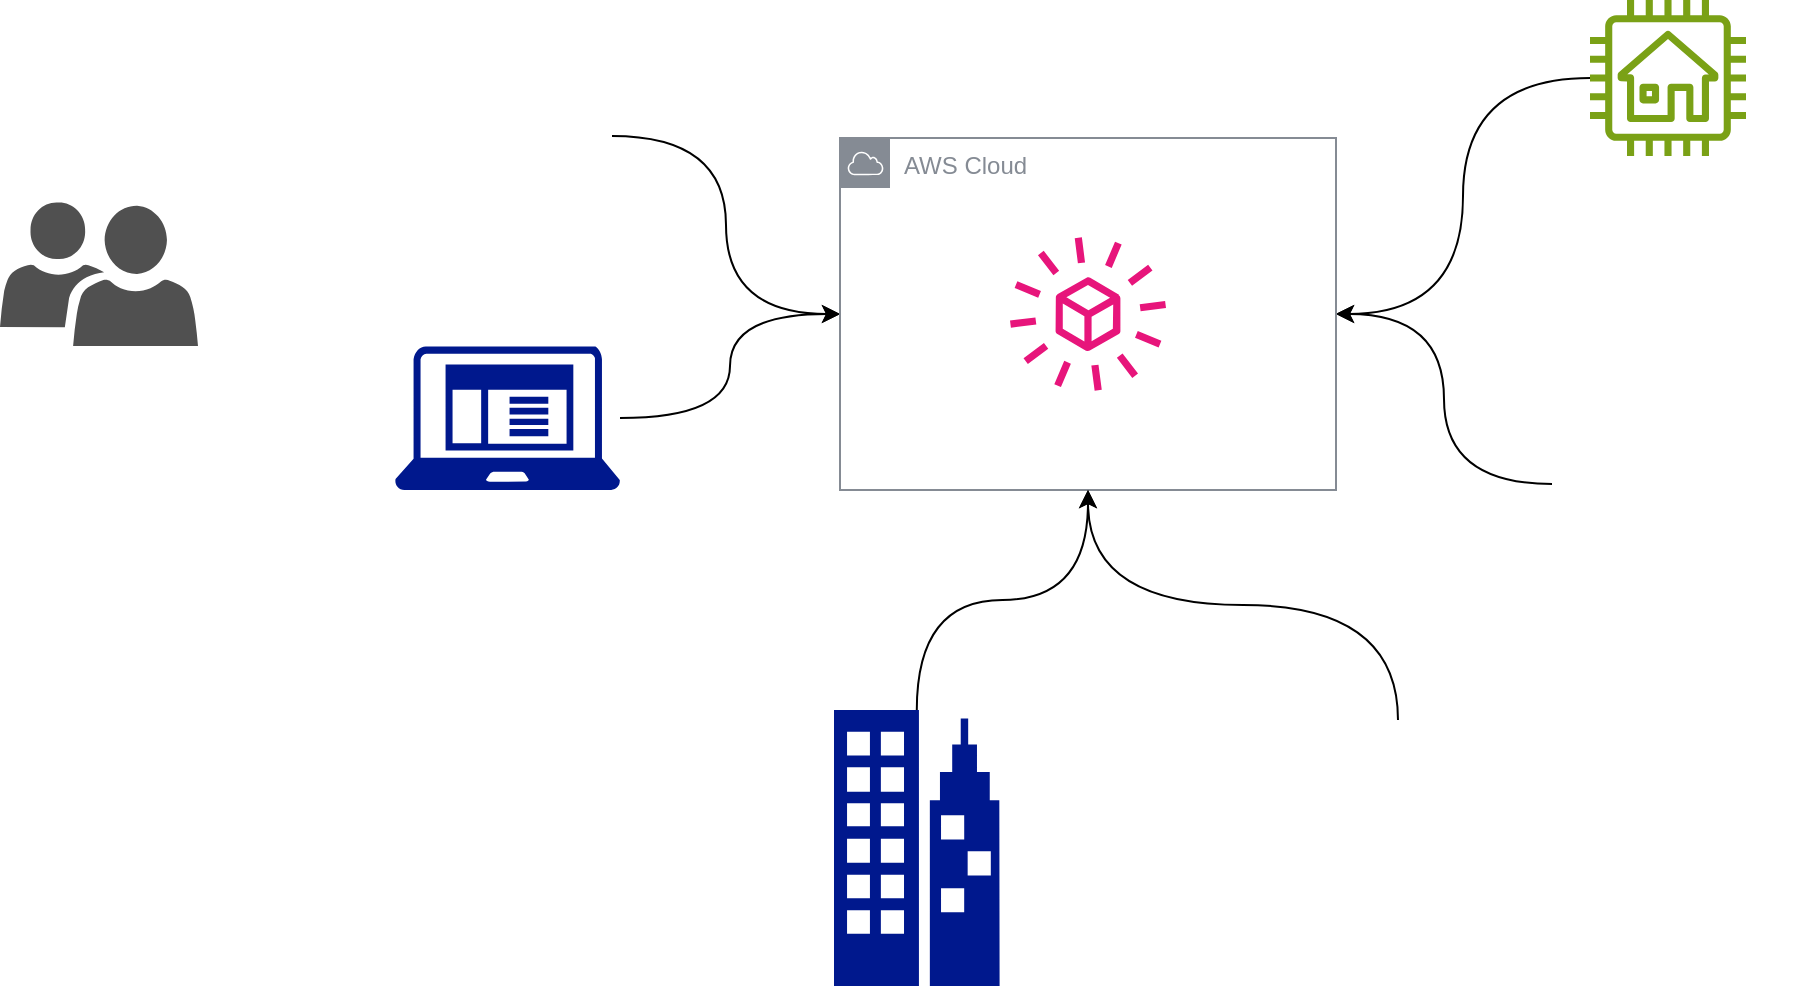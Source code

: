 <mxfile version="22.1.21" type="github">
  <diagram name="Página-1" id="C5syuHeXyJQQJyi5ZcAi">
    <mxGraphModel dx="2083" dy="1203" grid="0" gridSize="10" guides="1" tooltips="1" connect="1" arrows="1" fold="1" page="0" pageScale="1" pageWidth="850" pageHeight="1100" math="0" shadow="0">
      <root>
        <mxCell id="0" />
        <mxCell id="1" parent="0" />
        <mxCell id="SpPwOq43HysEisvclOw7-18" style="edgeStyle=orthogonalEdgeStyle;rounded=0;orthogonalLoop=1;jettySize=auto;html=1;curved=1;" edge="1" parent="1" source="SpPwOq43HysEisvclOw7-10" target="SpPwOq43HysEisvclOw7-46">
          <mxGeometry relative="1" as="geometry">
            <mxPoint x="-299.444" y="-292" as="targetPoint" />
          </mxGeometry>
        </mxCell>
        <mxCell id="SpPwOq43HysEisvclOw7-10" value="" style="shape=image;html=1;verticalAlign=top;verticalLabelPosition=bottom;labelBackgroundColor=#ffffff;imageAspect=0;aspect=fixed;image=https://cdn0.iconfinder.com/data/icons/devices-42/1600/Watch_2-128.png" vertex="1" parent="1">
          <mxGeometry x="-599" y="-236" width="128" height="128" as="geometry" />
        </mxCell>
        <mxCell id="SpPwOq43HysEisvclOw7-48" style="edgeStyle=orthogonalEdgeStyle;rounded=0;orthogonalLoop=1;jettySize=auto;html=1;curved=1;" edge="1" parent="1" source="SpPwOq43HysEisvclOw7-14" target="SpPwOq43HysEisvclOw7-46">
          <mxGeometry relative="1" as="geometry" />
        </mxCell>
        <mxCell id="SpPwOq43HysEisvclOw7-14" value="" style="sketch=0;outlineConnect=0;fontColor=#232F3E;gradientColor=none;fillColor=#7AA116;strokeColor=none;dashed=0;verticalLabelPosition=bottom;verticalAlign=top;align=center;html=1;fontSize=12;fontStyle=0;aspect=fixed;pointerEvents=1;shape=mxgraph.aws4.house;" vertex="1" parent="1">
          <mxGeometry x="18" y="-240" width="78" height="78" as="geometry" />
        </mxCell>
        <mxCell id="SpPwOq43HysEisvclOw7-49" style="edgeStyle=orthogonalEdgeStyle;rounded=0;orthogonalLoop=1;jettySize=auto;html=1;curved=1;" edge="1" parent="1" source="SpPwOq43HysEisvclOw7-15" target="SpPwOq43HysEisvclOw7-46">
          <mxGeometry relative="1" as="geometry" />
        </mxCell>
        <mxCell id="SpPwOq43HysEisvclOw7-15" value="" style="shape=image;html=1;verticalAlign=top;verticalLabelPosition=bottom;labelBackgroundColor=#ffffff;imageAspect=0;aspect=fixed;image=https://cdn0.iconfinder.com/data/icons/christmas-free-icon-pack/128/store-128.png" vertex="1" parent="1">
          <mxGeometry x="-1" y="-62" width="128" height="128" as="geometry" />
        </mxCell>
        <mxCell id="SpPwOq43HysEisvclOw7-47" style="edgeStyle=orthogonalEdgeStyle;rounded=0;orthogonalLoop=1;jettySize=auto;html=1;curved=1;" edge="1" parent="1" source="SpPwOq43HysEisvclOw7-21" target="SpPwOq43HysEisvclOw7-46">
          <mxGeometry relative="1" as="geometry" />
        </mxCell>
        <mxCell id="SpPwOq43HysEisvclOw7-21" value="" style="sketch=0;aspect=fixed;pointerEvents=1;shadow=0;dashed=0;html=1;strokeColor=none;labelPosition=center;verticalLabelPosition=bottom;verticalAlign=top;align=center;fillColor=#00188D;shape=mxgraph.mscae.enterprise.client_application" vertex="1" parent="1">
          <mxGeometry x="-579.5" y="-67" width="112.5" height="72" as="geometry" />
        </mxCell>
        <mxCell id="SpPwOq43HysEisvclOw7-46" value="AWS Cloud" style="sketch=0;outlineConnect=0;gradientColor=none;html=1;whiteSpace=wrap;fontSize=12;fontStyle=0;shape=mxgraph.aws4.group;grIcon=mxgraph.aws4.group_aws_cloud;strokeColor=#858B94;fillColor=none;verticalAlign=top;align=left;spacingLeft=30;fontColor=#858B94;dashed=0;" vertex="1" parent="1">
          <mxGeometry x="-357" y="-171" width="248" height="176" as="geometry" />
        </mxCell>
        <mxCell id="SpPwOq43HysEisvclOw7-52" style="edgeStyle=orthogonalEdgeStyle;rounded=0;orthogonalLoop=1;jettySize=auto;html=1;curved=1;" edge="1" parent="1" source="SpPwOq43HysEisvclOw7-50" target="SpPwOq43HysEisvclOw7-46">
          <mxGeometry relative="1" as="geometry" />
        </mxCell>
        <mxCell id="SpPwOq43HysEisvclOw7-50" value="" style="sketch=0;aspect=fixed;pointerEvents=1;shadow=0;dashed=0;html=1;strokeColor=none;labelPosition=center;verticalLabelPosition=bottom;verticalAlign=top;align=center;fillColor=#00188D;shape=mxgraph.azure.enterprise" vertex="1" parent="1">
          <mxGeometry x="-360" y="115" width="82.8" height="138" as="geometry" />
        </mxCell>
        <mxCell id="SpPwOq43HysEisvclOw7-59" style="edgeStyle=orthogonalEdgeStyle;rounded=0;orthogonalLoop=1;jettySize=auto;html=1;curved=1;" edge="1" parent="1" source="SpPwOq43HysEisvclOw7-58" target="SpPwOq43HysEisvclOw7-46">
          <mxGeometry relative="1" as="geometry" />
        </mxCell>
        <mxCell id="SpPwOq43HysEisvclOw7-58" value="" style="shape=image;html=1;verticalAlign=top;verticalLabelPosition=bottom;labelBackgroundColor=#ffffff;imageAspect=0;aspect=fixed;image=https://cdn3.iconfinder.com/data/icons/clinical-3/96/medical-kit-128.png" vertex="1" parent="1">
          <mxGeometry x="-142" y="120" width="128" height="128" as="geometry" />
        </mxCell>
        <mxCell id="SpPwOq43HysEisvclOw7-64" value="" style="sketch=0;pointerEvents=1;shadow=0;dashed=0;html=1;strokeColor=none;labelPosition=center;verticalLabelPosition=bottom;verticalAlign=top;align=center;fillColor=#505050;shape=mxgraph.mscae.intune.user_group" vertex="1" parent="1">
          <mxGeometry x="-777" y="-139" width="99" height="72" as="geometry" />
        </mxCell>
        <mxCell id="SpPwOq43HysEisvclOw7-66" value="" style="sketch=0;outlineConnect=0;fontColor=#232F3E;gradientColor=none;fillColor=#E7157B;strokeColor=none;dashed=0;verticalLabelPosition=bottom;verticalAlign=top;align=center;html=1;fontSize=12;fontStyle=0;aspect=fixed;pointerEvents=1;shape=mxgraph.aws4.eventbridge_saas_partner_event_bus_resource;" vertex="1" parent="1">
          <mxGeometry x="-272" y="-122" width="78" height="78" as="geometry" />
        </mxCell>
      </root>
    </mxGraphModel>
  </diagram>
</mxfile>
